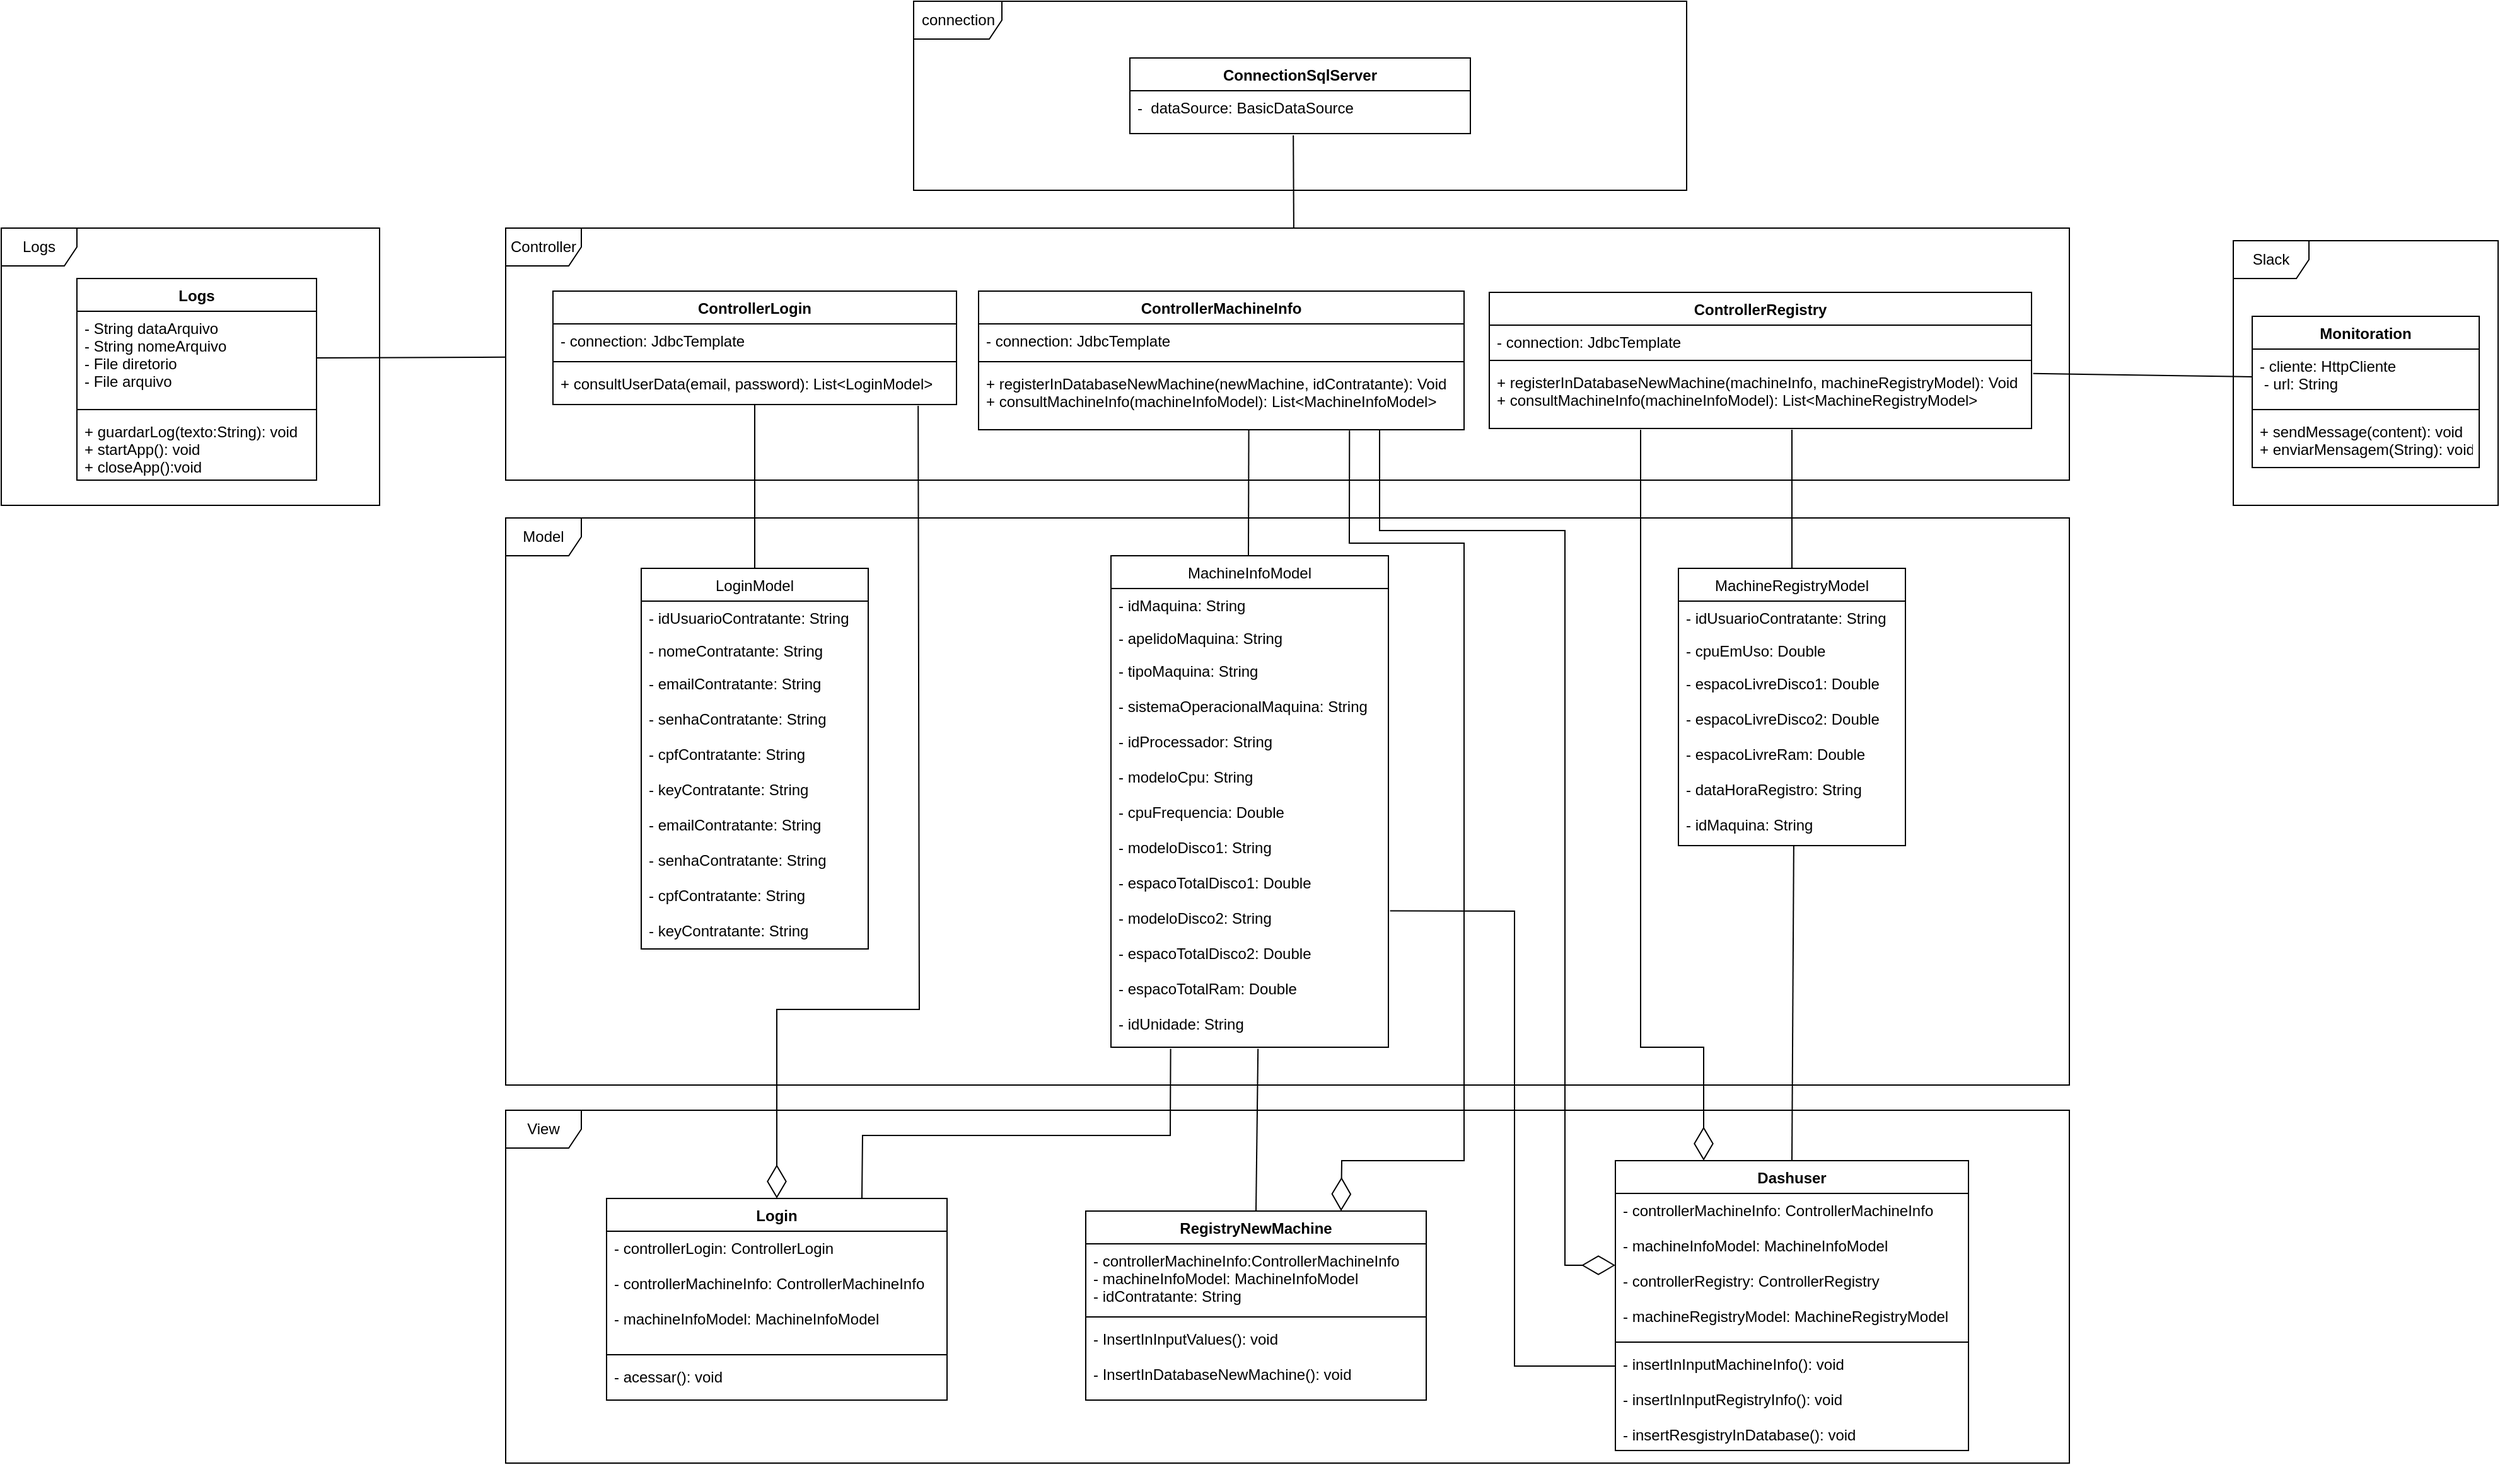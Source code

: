 <mxfile version="15.8.7" type="device"><diagram id="7oKwOhHN3QejQ23A-NnT" name="Page-1"><mxGraphModel dx="1736" dy="850" grid="1" gridSize="10" guides="1" tooltips="1" connect="1" arrows="1" fold="1" page="1" pageScale="1" pageWidth="827" pageHeight="1169" math="0" shadow="0"><root><mxCell id="0"/><mxCell id="1" parent="0"/><mxCell id="yRCEkApiq4EaQtwT0Ihu-1" value="Controller" style="shape=umlFrame;whiteSpace=wrap;html=1;" vertex="1" parent="1"><mxGeometry x="1040" y="430" width="1240" height="200" as="geometry"/></mxCell><mxCell id="yRCEkApiq4EaQtwT0Ihu-2" value="Model" style="shape=umlFrame;whiteSpace=wrap;html=1;" vertex="1" parent="1"><mxGeometry x="1040" y="660" width="1240" height="450" as="geometry"/></mxCell><mxCell id="yRCEkApiq4EaQtwT0Ihu-3" value="LoginModel" style="swimlane;fontStyle=0;childLayout=stackLayout;horizontal=1;startSize=26;fillColor=none;horizontalStack=0;resizeParent=1;resizeParentMax=0;resizeLast=0;collapsible=1;marginBottom=0;" vertex="1" parent="1"><mxGeometry x="1147.5" y="700" width="180" height="302" as="geometry"/></mxCell><mxCell id="yRCEkApiq4EaQtwT0Ihu-4" value="- idUsuarioContratante: String" style="text;strokeColor=none;fillColor=none;align=left;verticalAlign=top;spacingLeft=4;spacingRight=4;overflow=hidden;rotatable=0;points=[[0,0.5],[1,0.5]];portConstraint=eastwest;" vertex="1" parent="yRCEkApiq4EaQtwT0Ihu-3"><mxGeometry y="26" width="180" height="26" as="geometry"/></mxCell><mxCell id="yRCEkApiq4EaQtwT0Ihu-5" value="- nomeContratante: String" style="text;strokeColor=none;fillColor=none;align=left;verticalAlign=top;spacingLeft=4;spacingRight=4;overflow=hidden;rotatable=0;points=[[0,0.5],[1,0.5]];portConstraint=eastwest;" vertex="1" parent="yRCEkApiq4EaQtwT0Ihu-3"><mxGeometry y="52" width="180" height="26" as="geometry"/></mxCell><mxCell id="yRCEkApiq4EaQtwT0Ihu-6" value="- emailContratante: String&#10;&#10;- senhaContratante: String&#10;&#10;- cpfContratante: String&#10;&#10;- keyContratante: String" style="text;strokeColor=none;fillColor=none;align=left;verticalAlign=top;spacingLeft=4;spacingRight=4;overflow=hidden;rotatable=0;points=[[0,0.5],[1,0.5]];portConstraint=eastwest;" vertex="1" parent="yRCEkApiq4EaQtwT0Ihu-3"><mxGeometry y="78" width="180" height="112" as="geometry"/></mxCell><mxCell id="yRCEkApiq4EaQtwT0Ihu-7" value="- emailContratante: String&#10;&#10;- senhaContratante: String&#10;&#10;- cpfContratante: String&#10;&#10;- keyContratante: String" style="text;strokeColor=none;fillColor=none;align=left;verticalAlign=top;spacingLeft=4;spacingRight=4;overflow=hidden;rotatable=0;points=[[0,0.5],[1,0.5]];portConstraint=eastwest;" vertex="1" parent="yRCEkApiq4EaQtwT0Ihu-3"><mxGeometry y="190" width="180" height="112" as="geometry"/></mxCell><mxCell id="yRCEkApiq4EaQtwT0Ihu-8" value="MachineInfoModel" style="swimlane;fontStyle=0;childLayout=stackLayout;horizontal=1;startSize=26;fillColor=none;horizontalStack=0;resizeParent=1;resizeParentMax=0;resizeLast=0;collapsible=1;marginBottom=0;" vertex="1" parent="1"><mxGeometry x="1520" y="690" width="220" height="390" as="geometry"/></mxCell><mxCell id="yRCEkApiq4EaQtwT0Ihu-9" value="- idMaquina: String" style="text;strokeColor=none;fillColor=none;align=left;verticalAlign=top;spacingLeft=4;spacingRight=4;overflow=hidden;rotatable=0;points=[[0,0.5],[1,0.5]];portConstraint=eastwest;" vertex="1" parent="yRCEkApiq4EaQtwT0Ihu-8"><mxGeometry y="26" width="220" height="26" as="geometry"/></mxCell><mxCell id="yRCEkApiq4EaQtwT0Ihu-10" value="- apelidoMaquina: String" style="text;strokeColor=none;fillColor=none;align=left;verticalAlign=top;spacingLeft=4;spacingRight=4;overflow=hidden;rotatable=0;points=[[0,0.5],[1,0.5]];portConstraint=eastwest;" vertex="1" parent="yRCEkApiq4EaQtwT0Ihu-8"><mxGeometry y="52" width="220" height="26" as="geometry"/></mxCell><mxCell id="yRCEkApiq4EaQtwT0Ihu-11" value="- tipoMaquina: String&#10;&#10;- sistemaOperacionalMaquina: String&#10;&#10;- idProcessador: String&#10;&#10;- modeloCpu: String&#10;&#10;- cpuFrequencia: Double&#10;&#10;- modeloDisco1: String&#10;&#10;- espacoTotalDisco1: Double&#10;&#10;- modeloDisco2: String&#10;&#10;- espacoTotalDisco2: Double&#10;&#10;- espacoTotalRam: Double&#10;&#10;- idUnidade: String" style="text;strokeColor=none;fillColor=none;align=left;verticalAlign=top;spacingLeft=4;spacingRight=4;overflow=hidden;rotatable=0;points=[[0,0.5],[1,0.5]];portConstraint=eastwest;" vertex="1" parent="yRCEkApiq4EaQtwT0Ihu-8"><mxGeometry y="78" width="220" height="312" as="geometry"/></mxCell><mxCell id="yRCEkApiq4EaQtwT0Ihu-12" value="MachineRegistryModel" style="swimlane;fontStyle=0;childLayout=stackLayout;horizontal=1;startSize=26;fillColor=none;horizontalStack=0;resizeParent=1;resizeParentMax=0;resizeLast=0;collapsible=1;marginBottom=0;" vertex="1" parent="1"><mxGeometry x="1970" y="700" width="180" height="220" as="geometry"/></mxCell><mxCell id="yRCEkApiq4EaQtwT0Ihu-13" value="- idUsuarioContratante: String" style="text;strokeColor=none;fillColor=none;align=left;verticalAlign=top;spacingLeft=4;spacingRight=4;overflow=hidden;rotatable=0;points=[[0,0.5],[1,0.5]];portConstraint=eastwest;" vertex="1" parent="yRCEkApiq4EaQtwT0Ihu-12"><mxGeometry y="26" width="180" height="26" as="geometry"/></mxCell><mxCell id="yRCEkApiq4EaQtwT0Ihu-14" value="- cpuEmUso: Double" style="text;strokeColor=none;fillColor=none;align=left;verticalAlign=top;spacingLeft=4;spacingRight=4;overflow=hidden;rotatable=0;points=[[0,0.5],[1,0.5]];portConstraint=eastwest;" vertex="1" parent="yRCEkApiq4EaQtwT0Ihu-12"><mxGeometry y="52" width="180" height="26" as="geometry"/></mxCell><mxCell id="yRCEkApiq4EaQtwT0Ihu-15" value="- espacoLivreDisco1: Double&#10;&#10;- espacoLivreDisco2: Double&#10;&#10;- espacoLivreRam: Double&#10;&#10;- dataHoraRegistro: String&#10;&#10;- idMaquina: String" style="text;strokeColor=none;fillColor=none;align=left;verticalAlign=top;spacingLeft=4;spacingRight=4;overflow=hidden;rotatable=0;points=[[0,0.5],[1,0.5]];portConstraint=eastwest;" vertex="1" parent="yRCEkApiq4EaQtwT0Ihu-12"><mxGeometry y="78" width="180" height="142" as="geometry"/></mxCell><mxCell id="yRCEkApiq4EaQtwT0Ihu-16" value="ControllerLogin" style="swimlane;fontStyle=1;align=center;verticalAlign=top;childLayout=stackLayout;horizontal=1;startSize=26;horizontalStack=0;resizeParent=1;resizeParentMax=0;resizeLast=0;collapsible=1;marginBottom=0;" vertex="1" parent="1"><mxGeometry x="1077.5" y="480" width="320" height="90" as="geometry"/></mxCell><mxCell id="yRCEkApiq4EaQtwT0Ihu-17" value="- connection: JdbcTemplate" style="text;strokeColor=none;fillColor=none;align=left;verticalAlign=top;spacingLeft=4;spacingRight=4;overflow=hidden;rotatable=0;points=[[0,0.5],[1,0.5]];portConstraint=eastwest;" vertex="1" parent="yRCEkApiq4EaQtwT0Ihu-16"><mxGeometry y="26" width="320" height="26" as="geometry"/></mxCell><mxCell id="yRCEkApiq4EaQtwT0Ihu-18" value="" style="line;strokeWidth=1;fillColor=none;align=left;verticalAlign=middle;spacingTop=-1;spacingLeft=3;spacingRight=3;rotatable=0;labelPosition=right;points=[];portConstraint=eastwest;" vertex="1" parent="yRCEkApiq4EaQtwT0Ihu-16"><mxGeometry y="52" width="320" height="8" as="geometry"/></mxCell><mxCell id="yRCEkApiq4EaQtwT0Ihu-19" value="+ consultUserData(email, password): List&lt;LoginModel&gt;" style="text;strokeColor=none;fillColor=none;align=left;verticalAlign=top;spacingLeft=4;spacingRight=4;overflow=hidden;rotatable=0;points=[[0,0.5],[1,0.5]];portConstraint=eastwest;" vertex="1" parent="yRCEkApiq4EaQtwT0Ihu-16"><mxGeometry y="60" width="320" height="30" as="geometry"/></mxCell><mxCell id="yRCEkApiq4EaQtwT0Ihu-20" value="ControllerMachineInfo" style="swimlane;fontStyle=1;align=center;verticalAlign=top;childLayout=stackLayout;horizontal=1;startSize=26;horizontalStack=0;resizeParent=1;resizeParentMax=0;resizeLast=0;collapsible=1;marginBottom=0;" vertex="1" parent="1"><mxGeometry x="1415" y="480" width="385" height="110" as="geometry"/></mxCell><mxCell id="yRCEkApiq4EaQtwT0Ihu-21" value="- connection: JdbcTemplate" style="text;strokeColor=none;fillColor=none;align=left;verticalAlign=top;spacingLeft=4;spacingRight=4;overflow=hidden;rotatable=0;points=[[0,0.5],[1,0.5]];portConstraint=eastwest;" vertex="1" parent="yRCEkApiq4EaQtwT0Ihu-20"><mxGeometry y="26" width="385" height="26" as="geometry"/></mxCell><mxCell id="yRCEkApiq4EaQtwT0Ihu-22" value="" style="line;strokeWidth=1;fillColor=none;align=left;verticalAlign=middle;spacingTop=-1;spacingLeft=3;spacingRight=3;rotatable=0;labelPosition=right;points=[];portConstraint=eastwest;" vertex="1" parent="yRCEkApiq4EaQtwT0Ihu-20"><mxGeometry y="52" width="385" height="8" as="geometry"/></mxCell><mxCell id="yRCEkApiq4EaQtwT0Ihu-23" value="+ registerInDatabaseNewMachine(newMachine, idContratante): Void&#10;+ consultMachineInfo(machineInfoModel): List&lt;MachineInfoModel&gt;" style="text;strokeColor=none;fillColor=none;align=left;verticalAlign=top;spacingLeft=4;spacingRight=4;overflow=hidden;rotatable=0;points=[[0,0.5],[1,0.5]];portConstraint=eastwest;" vertex="1" parent="yRCEkApiq4EaQtwT0Ihu-20"><mxGeometry y="60" width="385" height="50" as="geometry"/></mxCell><mxCell id="yRCEkApiq4EaQtwT0Ihu-24" value="ControllerRegistry" style="swimlane;fontStyle=1;align=center;verticalAlign=top;childLayout=stackLayout;horizontal=1;startSize=26;horizontalStack=0;resizeParent=1;resizeParentMax=0;resizeLast=0;collapsible=1;marginBottom=0;" vertex="1" parent="1"><mxGeometry x="1820" y="481" width="430" height="108" as="geometry"/></mxCell><mxCell id="yRCEkApiq4EaQtwT0Ihu-25" value="- connection: JdbcTemplate" style="text;strokeColor=none;fillColor=none;align=left;verticalAlign=top;spacingLeft=4;spacingRight=4;overflow=hidden;rotatable=0;points=[[0,0.5],[1,0.5]];portConstraint=eastwest;" vertex="1" parent="yRCEkApiq4EaQtwT0Ihu-24"><mxGeometry y="26" width="430" height="24" as="geometry"/></mxCell><mxCell id="yRCEkApiq4EaQtwT0Ihu-26" value="" style="line;strokeWidth=1;fillColor=none;align=left;verticalAlign=middle;spacingTop=-1;spacingLeft=3;spacingRight=3;rotatable=0;labelPosition=right;points=[];portConstraint=eastwest;" vertex="1" parent="yRCEkApiq4EaQtwT0Ihu-24"><mxGeometry y="50" width="430" height="8" as="geometry"/></mxCell><mxCell id="yRCEkApiq4EaQtwT0Ihu-27" value="+ registerInDatabaseNewMachine(machineInfo, machineRegistryModel): Void&#10;+ consultMachineInfo(machineInfoModel): List&lt;MachineRegistryModel&gt;" style="text;strokeColor=none;fillColor=none;align=left;verticalAlign=top;spacingLeft=4;spacingRight=4;overflow=hidden;rotatable=0;points=[[0,0.5],[1,0.5]];portConstraint=eastwest;" vertex="1" parent="yRCEkApiq4EaQtwT0Ihu-24"><mxGeometry y="58" width="430" height="50" as="geometry"/></mxCell><mxCell id="yRCEkApiq4EaQtwT0Ihu-28" value="View" style="shape=umlFrame;whiteSpace=wrap;html=1;" vertex="1" parent="1"><mxGeometry x="1040" y="1130" width="1240" height="280" as="geometry"/></mxCell><mxCell id="yRCEkApiq4EaQtwT0Ihu-29" value="Login" style="swimlane;fontStyle=1;align=center;verticalAlign=top;childLayout=stackLayout;horizontal=1;startSize=26;horizontalStack=0;resizeParent=1;resizeParentMax=0;resizeLast=0;collapsible=1;marginBottom=0;" vertex="1" parent="1"><mxGeometry x="1120" y="1200" width="270" height="160" as="geometry"/></mxCell><mxCell id="yRCEkApiq4EaQtwT0Ihu-30" value="- controllerLogin: ControllerLogin&#10;&#10;- controllerMachineInfo: ControllerMachineInfo&#10;&#10;- machineInfoModel: MachineInfoModel " style="text;strokeColor=none;fillColor=none;align=left;verticalAlign=top;spacingLeft=4;spacingRight=4;overflow=hidden;rotatable=0;points=[[0,0.5],[1,0.5]];portConstraint=eastwest;" vertex="1" parent="yRCEkApiq4EaQtwT0Ihu-29"><mxGeometry y="26" width="270" height="94" as="geometry"/></mxCell><mxCell id="yRCEkApiq4EaQtwT0Ihu-31" value="" style="line;strokeWidth=1;fillColor=none;align=left;verticalAlign=middle;spacingTop=-1;spacingLeft=3;spacingRight=3;rotatable=0;labelPosition=right;points=[];portConstraint=eastwest;" vertex="1" parent="yRCEkApiq4EaQtwT0Ihu-29"><mxGeometry y="120" width="270" height="8" as="geometry"/></mxCell><mxCell id="yRCEkApiq4EaQtwT0Ihu-32" value="- acessar(): void" style="text;strokeColor=none;fillColor=none;align=left;verticalAlign=top;spacingLeft=4;spacingRight=4;overflow=hidden;rotatable=0;points=[[0,0.5],[1,0.5]];portConstraint=eastwest;" vertex="1" parent="yRCEkApiq4EaQtwT0Ihu-29"><mxGeometry y="128" width="270" height="32" as="geometry"/></mxCell><mxCell id="yRCEkApiq4EaQtwT0Ihu-33" value="RegistryNewMachine" style="swimlane;fontStyle=1;align=center;verticalAlign=top;childLayout=stackLayout;horizontal=1;startSize=26;horizontalStack=0;resizeParent=1;resizeParentMax=0;resizeLast=0;collapsible=1;marginBottom=0;" vertex="1" parent="1"><mxGeometry x="1500" y="1210" width="270" height="150" as="geometry"/></mxCell><mxCell id="yRCEkApiq4EaQtwT0Ihu-34" value="- controllerMachineInfo:ControllerMachineInfo &#10;- machineInfoModel: MachineInfoModel &#10;- idContratante: String " style="text;strokeColor=none;fillColor=none;align=left;verticalAlign=top;spacingLeft=4;spacingRight=4;overflow=hidden;rotatable=0;points=[[0,0.5],[1,0.5]];portConstraint=eastwest;" vertex="1" parent="yRCEkApiq4EaQtwT0Ihu-33"><mxGeometry y="26" width="270" height="54" as="geometry"/></mxCell><mxCell id="yRCEkApiq4EaQtwT0Ihu-35" value="" style="line;strokeWidth=1;fillColor=none;align=left;verticalAlign=middle;spacingTop=-1;spacingLeft=3;spacingRight=3;rotatable=0;labelPosition=right;points=[];portConstraint=eastwest;" vertex="1" parent="yRCEkApiq4EaQtwT0Ihu-33"><mxGeometry y="80" width="270" height="8" as="geometry"/></mxCell><mxCell id="yRCEkApiq4EaQtwT0Ihu-36" value="- InsertInInputValues(): void&#10;&#10;- InsertInDatabaseNewMachine(): void" style="text;strokeColor=none;fillColor=none;align=left;verticalAlign=top;spacingLeft=4;spacingRight=4;overflow=hidden;rotatable=0;points=[[0,0.5],[1,0.5]];portConstraint=eastwest;" vertex="1" parent="yRCEkApiq4EaQtwT0Ihu-33"><mxGeometry y="88" width="270" height="62" as="geometry"/></mxCell><mxCell id="yRCEkApiq4EaQtwT0Ihu-37" value="Dashuser" style="swimlane;fontStyle=1;align=center;verticalAlign=top;childLayout=stackLayout;horizontal=1;startSize=26;horizontalStack=0;resizeParent=1;resizeParentMax=0;resizeLast=0;collapsible=1;marginBottom=0;" vertex="1" parent="1"><mxGeometry x="1920" y="1170" width="280" height="230" as="geometry"/></mxCell><mxCell id="yRCEkApiq4EaQtwT0Ihu-38" value="- controllerMachineInfo: ControllerMachineInfo&#10;&#10;- machineInfoModel: MachineInfoModel&#10;&#10;- controllerRegistry: ControllerRegistry&#10;&#10;- machineRegistryModel: MachineRegistryModel" style="text;strokeColor=none;fillColor=none;align=left;verticalAlign=top;spacingLeft=4;spacingRight=4;overflow=hidden;rotatable=0;points=[[0,0.5],[1,0.5]];portConstraint=eastwest;" vertex="1" parent="yRCEkApiq4EaQtwT0Ihu-37"><mxGeometry y="26" width="280" height="114" as="geometry"/></mxCell><mxCell id="yRCEkApiq4EaQtwT0Ihu-39" value="" style="line;strokeWidth=1;fillColor=none;align=left;verticalAlign=middle;spacingTop=-1;spacingLeft=3;spacingRight=3;rotatable=0;labelPosition=right;points=[];portConstraint=eastwest;" vertex="1" parent="yRCEkApiq4EaQtwT0Ihu-37"><mxGeometry y="140" width="280" height="8" as="geometry"/></mxCell><mxCell id="yRCEkApiq4EaQtwT0Ihu-40" value="- insertInInputMachineInfo(): void&#10;&#10;- insertInInputRegistryInfo(): void&#10;&#10;- insertResgistryInDatabase(): void&#10;&#10;" style="text;strokeColor=none;fillColor=none;align=left;verticalAlign=top;spacingLeft=4;spacingRight=4;overflow=hidden;rotatable=0;points=[[0,0.5],[1,0.5]];portConstraint=eastwest;" vertex="1" parent="yRCEkApiq4EaQtwT0Ihu-37"><mxGeometry y="148" width="280" height="82" as="geometry"/></mxCell><mxCell id="yRCEkApiq4EaQtwT0Ihu-41" value="connection" style="shape=umlFrame;whiteSpace=wrap;html=1;width=70;height=30;" vertex="1" parent="1"><mxGeometry x="1363.5" y="250" width="613" height="150" as="geometry"/></mxCell><mxCell id="yRCEkApiq4EaQtwT0Ihu-42" value="ConnectionSqlServer" style="swimlane;fontStyle=1;align=center;verticalAlign=top;childLayout=stackLayout;horizontal=1;startSize=26;horizontalStack=0;resizeParent=1;resizeParentMax=0;resizeLast=0;collapsible=1;marginBottom=0;" vertex="1" parent="1"><mxGeometry x="1535" y="295" width="270" height="60" as="geometry"/></mxCell><mxCell id="yRCEkApiq4EaQtwT0Ihu-43" value="-  dataSource: BasicDataSource" style="text;strokeColor=none;fillColor=none;align=left;verticalAlign=top;spacingLeft=4;spacingRight=4;overflow=hidden;rotatable=0;points=[[0,0.5],[1,0.5]];portConstraint=eastwest;" vertex="1" parent="yRCEkApiq4EaQtwT0Ihu-42"><mxGeometry y="26" width="270" height="34" as="geometry"/></mxCell><mxCell id="yRCEkApiq4EaQtwT0Ihu-44" value="Slack" style="shape=umlFrame;whiteSpace=wrap;html=1;" vertex="1" parent="1"><mxGeometry x="2410" y="440" width="210" height="210" as="geometry"/></mxCell><mxCell id="yRCEkApiq4EaQtwT0Ihu-45" value="Monitoration" style="swimlane;fontStyle=1;align=center;verticalAlign=top;childLayout=stackLayout;horizontal=1;startSize=26;horizontalStack=0;resizeParent=1;resizeParentMax=0;resizeLast=0;collapsible=1;marginBottom=0;" vertex="1" parent="1"><mxGeometry x="2425" y="500" width="180" height="120" as="geometry"/></mxCell><mxCell id="yRCEkApiq4EaQtwT0Ihu-46" value="- cliente: HttpCliente&#10; - url: String" style="text;strokeColor=none;fillColor=none;align=left;verticalAlign=top;spacingLeft=4;spacingRight=4;overflow=hidden;rotatable=0;points=[[0,0.5],[1,0.5]];portConstraint=eastwest;" vertex="1" parent="yRCEkApiq4EaQtwT0Ihu-45"><mxGeometry y="26" width="180" height="44" as="geometry"/></mxCell><mxCell id="yRCEkApiq4EaQtwT0Ihu-47" value="" style="line;strokeWidth=1;fillColor=none;align=left;verticalAlign=middle;spacingTop=-1;spacingLeft=3;spacingRight=3;rotatable=0;labelPosition=right;points=[];portConstraint=eastwest;" vertex="1" parent="yRCEkApiq4EaQtwT0Ihu-45"><mxGeometry y="70" width="180" height="8" as="geometry"/></mxCell><mxCell id="yRCEkApiq4EaQtwT0Ihu-48" value="+ sendMessage(content): void&#10;+ enviarMensagem(String): void " style="text;strokeColor=none;fillColor=none;align=left;verticalAlign=top;spacingLeft=4;spacingRight=4;overflow=hidden;rotatable=0;points=[[0,0.5],[1,0.5]];portConstraint=eastwest;" vertex="1" parent="yRCEkApiq4EaQtwT0Ihu-45"><mxGeometry y="78" width="180" height="42" as="geometry"/></mxCell><mxCell id="yRCEkApiq4EaQtwT0Ihu-52" value="Logs" style="shape=umlFrame;whiteSpace=wrap;html=1;" vertex="1" parent="1"><mxGeometry x="640" y="430" width="300" height="220" as="geometry"/></mxCell><mxCell id="yRCEkApiq4EaQtwT0Ihu-53" value="Logs" style="swimlane;fontStyle=1;align=center;verticalAlign=top;childLayout=stackLayout;horizontal=1;startSize=26;horizontalStack=0;resizeParent=1;resizeParentMax=0;resizeLast=0;collapsible=1;marginBottom=0;" vertex="1" parent="1"><mxGeometry x="700" y="470" width="190" height="160" as="geometry"/></mxCell><mxCell id="yRCEkApiq4EaQtwT0Ihu-54" value="- String dataArquivo&#10;- String nomeArquivo&#10;- File diretorio&#10;- File arquivo" style="text;strokeColor=none;fillColor=none;align=left;verticalAlign=top;spacingLeft=4;spacingRight=4;overflow=hidden;rotatable=0;points=[[0,0.5],[1,0.5]];portConstraint=eastwest;" vertex="1" parent="yRCEkApiq4EaQtwT0Ihu-53"><mxGeometry y="26" width="190" height="74" as="geometry"/></mxCell><mxCell id="yRCEkApiq4EaQtwT0Ihu-55" value="" style="line;strokeWidth=1;fillColor=none;align=left;verticalAlign=middle;spacingTop=-1;spacingLeft=3;spacingRight=3;rotatable=0;labelPosition=right;points=[];portConstraint=eastwest;" vertex="1" parent="yRCEkApiq4EaQtwT0Ihu-53"><mxGeometry y="100" width="190" height="8" as="geometry"/></mxCell><mxCell id="yRCEkApiq4EaQtwT0Ihu-56" value="+ guardarLog(texto:String): void&#10;+ startApp(): void&#10;+ closeApp():void" style="text;strokeColor=none;fillColor=none;align=left;verticalAlign=top;spacingLeft=4;spacingRight=4;overflow=hidden;rotatable=0;points=[[0,0.5],[1,0.5]];portConstraint=eastwest;" vertex="1" parent="yRCEkApiq4EaQtwT0Ihu-53"><mxGeometry y="108" width="190" height="52" as="geometry"/></mxCell><mxCell id="yRCEkApiq4EaQtwT0Ihu-60" value="" style="endArrow=diamondThin;endFill=0;endSize=24;html=1;rounded=0;entryX=0.5;entryY=0;entryDx=0;entryDy=0;exitX=0.905;exitY=1.033;exitDx=0;exitDy=0;exitPerimeter=0;" edge="1" parent="1" source="yRCEkApiq4EaQtwT0Ihu-19" target="yRCEkApiq4EaQtwT0Ihu-29"><mxGeometry width="160" relative="1" as="geometry"><mxPoint x="1550" y="1000" as="sourcePoint"/><mxPoint x="1710" y="1000" as="targetPoint"/><Array as="points"><mxPoint x="1368" y="1050"/><mxPoint x="1255" y="1050"/></Array></mxGeometry></mxCell><mxCell id="yRCEkApiq4EaQtwT0Ihu-63" value="" style="endArrow=diamondThin;endFill=0;endSize=24;html=1;rounded=0;exitX=0.764;exitY=1.012;exitDx=0;exitDy=0;exitPerimeter=0;entryX=0.75;entryY=0;entryDx=0;entryDy=0;" edge="1" parent="1" source="yRCEkApiq4EaQtwT0Ihu-23" target="yRCEkApiq4EaQtwT0Ihu-33"><mxGeometry width="160" relative="1" as="geometry"><mxPoint x="1840" y="1120" as="sourcePoint"/><mxPoint x="2000" y="1120" as="targetPoint"/><Array as="points"><mxPoint x="1709" y="680"/><mxPoint x="1800" y="680"/><mxPoint x="1800" y="1170"/><mxPoint x="1703" y="1170"/></Array></mxGeometry></mxCell><mxCell id="yRCEkApiq4EaQtwT0Ihu-65" value="" style="endArrow=diamondThin;endFill=0;endSize=24;html=1;rounded=0;exitX=0.826;exitY=0.994;exitDx=0;exitDy=0;exitPerimeter=0;entryX=0;entryY=0.5;entryDx=0;entryDy=0;" edge="1" parent="1" source="yRCEkApiq4EaQtwT0Ihu-23" target="yRCEkApiq4EaQtwT0Ihu-38"><mxGeometry width="160" relative="1" as="geometry"><mxPoint x="1980" y="930.0" as="sourcePoint"/><mxPoint x="2140" y="930.0" as="targetPoint"/><Array as="points"><mxPoint x="1733" y="670"/><mxPoint x="1880" y="670"/><mxPoint x="1880" y="1253"/></Array></mxGeometry></mxCell><mxCell id="yRCEkApiq4EaQtwT0Ihu-66" value="" style="endArrow=diamondThin;endFill=0;endSize=24;html=1;rounded=0;entryX=0.25;entryY=0;entryDx=0;entryDy=0;" edge="1" parent="1" target="yRCEkApiq4EaQtwT0Ihu-37"><mxGeometry width="160" relative="1" as="geometry"><mxPoint x="1940" y="590" as="sourcePoint"/><mxPoint x="2210" y="900.0" as="targetPoint"/><Array as="points"><mxPoint x="1940" y="1080"/><mxPoint x="1990" y="1080"/></Array></mxGeometry></mxCell><mxCell id="yRCEkApiq4EaQtwT0Ihu-68" value="" style="endArrow=none;html=1;rounded=0;exitX=0.5;exitY=0;exitDx=0;exitDy=0;entryX=0.5;entryY=1;entryDx=0;entryDy=0;entryPerimeter=0;" edge="1" parent="1" source="yRCEkApiq4EaQtwT0Ihu-3" target="yRCEkApiq4EaQtwT0Ihu-19"><mxGeometry width="50" height="50" relative="1" as="geometry"><mxPoint x="1430" y="640" as="sourcePoint"/><mxPoint x="1480" y="590" as="targetPoint"/></mxGeometry></mxCell><mxCell id="yRCEkApiq4EaQtwT0Ihu-69" value="" style="endArrow=none;html=1;rounded=0;entryX=0.5;entryY=1;entryDx=0;entryDy=0;entryPerimeter=0;" edge="1" parent="1"><mxGeometry width="50" height="50" relative="1" as="geometry"><mxPoint x="1629" y="690" as="sourcePoint"/><mxPoint x="1629.29" y="590" as="targetPoint"/></mxGeometry></mxCell><mxCell id="yRCEkApiq4EaQtwT0Ihu-71" value="" style="endArrow=none;html=1;rounded=0;exitX=0.5;exitY=0;exitDx=0;exitDy=0;" edge="1" parent="1" source="yRCEkApiq4EaQtwT0Ihu-12"><mxGeometry width="50" height="50" relative="1" as="geometry"><mxPoint x="1990" y="660" as="sourcePoint"/><mxPoint x="2060" y="590" as="targetPoint"/></mxGeometry></mxCell><mxCell id="yRCEkApiq4EaQtwT0Ihu-72" value="" style="endArrow=none;html=1;rounded=0;entryX=0;entryY=0.5;entryDx=0;entryDy=0;exitX=1.003;exitY=0.127;exitDx=0;exitDy=0;exitPerimeter=0;" edge="1" parent="1" source="yRCEkApiq4EaQtwT0Ihu-27" target="yRCEkApiq4EaQtwT0Ihu-46"><mxGeometry width="50" height="50" relative="1" as="geometry"><mxPoint x="1960" y="550" as="sourcePoint"/><mxPoint x="2010" y="500" as="targetPoint"/></mxGeometry></mxCell><mxCell id="yRCEkApiq4EaQtwT0Ihu-73" value="" style="endArrow=none;html=1;rounded=0;exitX=1;exitY=0.5;exitDx=0;exitDy=0;" edge="1" parent="1" source="yRCEkApiq4EaQtwT0Ihu-54" target="yRCEkApiq4EaQtwT0Ihu-1"><mxGeometry width="50" height="50" relative="1" as="geometry"><mxPoint x="1000" y="630" as="sourcePoint"/><mxPoint x="1050" y="580" as="targetPoint"/></mxGeometry></mxCell><mxCell id="yRCEkApiq4EaQtwT0Ihu-74" value="" style="endArrow=none;html=1;rounded=0;exitX=0.504;exitY=0;exitDx=0;exitDy=0;exitPerimeter=0;entryX=0.48;entryY=1.042;entryDx=0;entryDy=0;entryPerimeter=0;" edge="1" parent="1" source="yRCEkApiq4EaQtwT0Ihu-1" target="yRCEkApiq4EaQtwT0Ihu-43"><mxGeometry width="50" height="50" relative="1" as="geometry"><mxPoint x="1550" y="470" as="sourcePoint"/><mxPoint x="1665" y="360" as="targetPoint"/></mxGeometry></mxCell><mxCell id="yRCEkApiq4EaQtwT0Ihu-75" value="" style="endArrow=none;html=1;rounded=0;entryX=1.006;entryY=0.653;entryDx=0;entryDy=0;entryPerimeter=0;" edge="1" parent="1" target="yRCEkApiq4EaQtwT0Ihu-11"><mxGeometry width="50" height="50" relative="1" as="geometry"><mxPoint x="1920" y="1333" as="sourcePoint"/><mxPoint x="1650" y="1020" as="targetPoint"/><Array as="points"><mxPoint x="1840" y="1333"/><mxPoint x="1840" y="972"/></Array></mxGeometry></mxCell><mxCell id="yRCEkApiq4EaQtwT0Ihu-76" value="" style="endArrow=none;html=1;rounded=0;entryX=0.53;entryY=1.004;entryDx=0;entryDy=0;entryPerimeter=0;exitX=0.5;exitY=0;exitDx=0;exitDy=0;" edge="1" parent="1" source="yRCEkApiq4EaQtwT0Ihu-33" target="yRCEkApiq4EaQtwT0Ihu-11"><mxGeometry width="50" height="50" relative="1" as="geometry"><mxPoint x="1630" y="1150" as="sourcePoint"/><mxPoint x="1680" y="1100" as="targetPoint"/></mxGeometry></mxCell><mxCell id="yRCEkApiq4EaQtwT0Ihu-77" value="" style="endArrow=none;html=1;rounded=0;exitX=0.75;exitY=0;exitDx=0;exitDy=0;entryX=0.215;entryY=1.004;entryDx=0;entryDy=0;entryPerimeter=0;" edge="1" parent="1" source="yRCEkApiq4EaQtwT0Ihu-29" target="yRCEkApiq4EaQtwT0Ihu-11"><mxGeometry width="50" height="50" relative="1" as="geometry"><mxPoint x="1360" y="1120" as="sourcePoint"/><mxPoint x="1410" y="1070" as="targetPoint"/><Array as="points"><mxPoint x="1323" y="1150"/><mxPoint x="1567" y="1150"/></Array></mxGeometry></mxCell><mxCell id="yRCEkApiq4EaQtwT0Ihu-78" value="" style="endArrow=none;html=1;rounded=0;entryX=0.508;entryY=1;entryDx=0;entryDy=0;entryPerimeter=0;exitX=0.5;exitY=0;exitDx=0;exitDy=0;" edge="1" parent="1" source="yRCEkApiq4EaQtwT0Ihu-37" target="yRCEkApiq4EaQtwT0Ihu-15"><mxGeometry width="50" height="50" relative="1" as="geometry"><mxPoint x="1960" y="1060" as="sourcePoint"/><mxPoint x="2010" y="1010" as="targetPoint"/></mxGeometry></mxCell></root></mxGraphModel></diagram></mxfile>